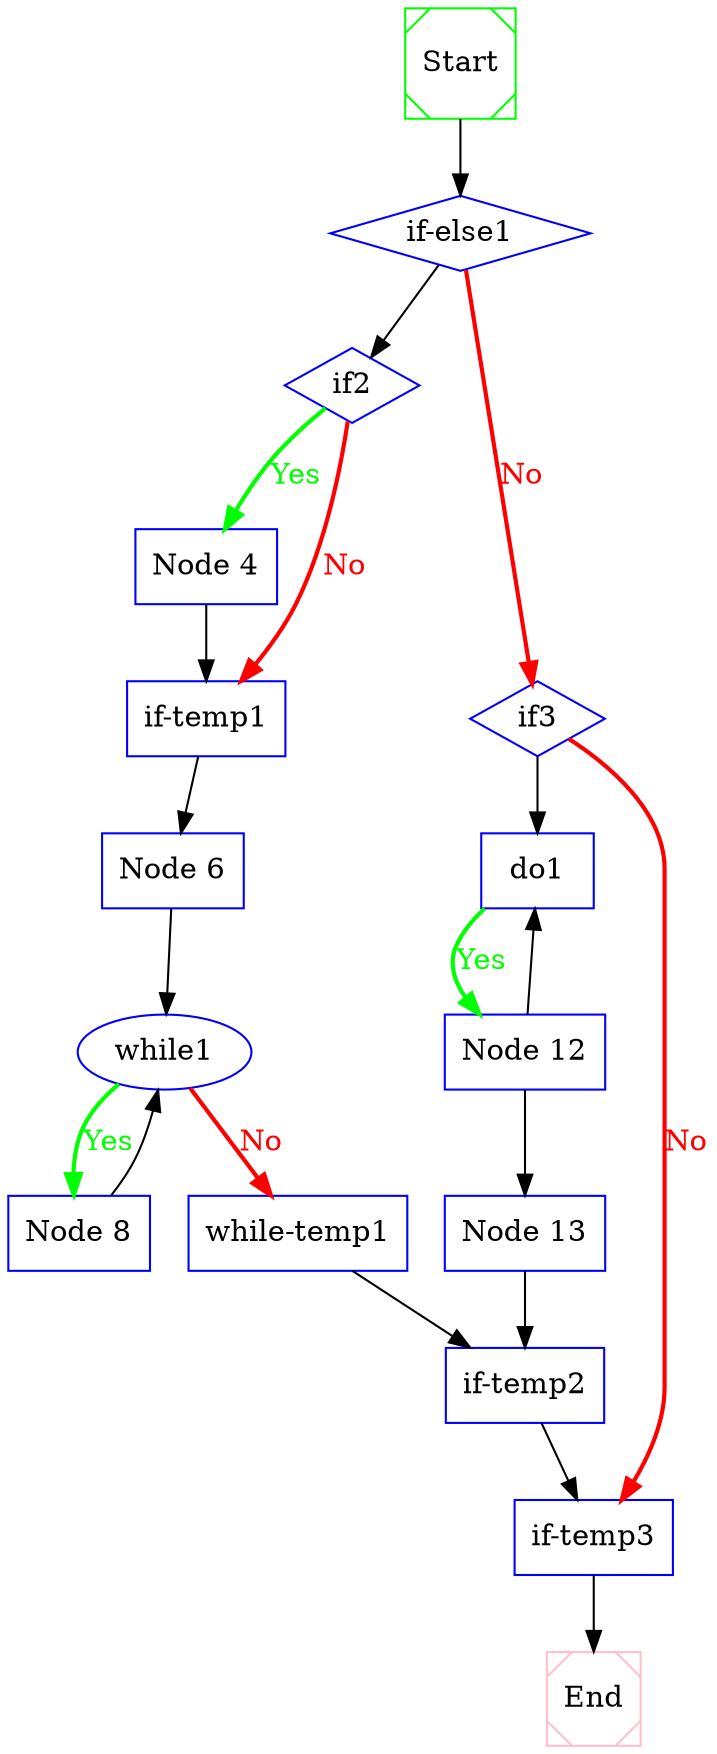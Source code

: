 digraph CFG {
 1  [shape = Msquare, color = green, label = "Start", ]
 2  [shape = diamond, color = blue, label = "if-else1", ]
 3  [shape = diamond, color = blue, label = "if2", ]
 4  [shape = box, color = blue, label = "Node 4", ]
 5  [shape = box, color = blue, label = "if-temp1", ]
 6  [shape = box, color = blue, label = "Node 6", ]
 7  [shape = ellipse, color = blue, label = "while1", ]
 8  [shape = box, color = blue, label = "Node 8", ]
 9  [shape = box, color = blue, label = "while-temp1", ]
 10  [shape = diamond, color = blue, label = "if3", ]
 11  [shape = box, color = blue, label = "do1", ]
 12  [shape = box, color = blue, label = "Node 12", ]
 13  [shape = box, color = blue, label = "Node 13", ]
 14  [shape = box, color = blue, label = "if-temp2", ]
 15  [shape = box, color = blue, label = "if-temp3", ]
 16  [shape = Msquare, color = pink, label = "End", ]
 1  ->  2  [style = solid, label="", fillcolor = black, color = black, fontcolor = black]

 2  ->  10  [style = bold, label="No", fillcolor = red, color = red, fontcolor = red]
 2  ->  3  [style = solid, label="", fillcolor = black, color = black, fontcolor = black]

 3  ->  5  [style = bold, label="No", fillcolor = red, color = red, fontcolor = red]
 3  ->  4  [style = bold, label="Yes", fillcolor = green, color = green, fontcolor = green]

 4  ->  5  [style = solid, label="", fillcolor = black, color = black, fontcolor = black]

 5  ->  6  [style = solid, label="", fillcolor = black, color = black, fontcolor = black]

 6  ->  7  [style = solid, label="", fillcolor = black, color = black, fontcolor = black]

 7  ->  9  [style = bold, label="No", fillcolor = red, color = red, fontcolor = red]
 7  ->  8  [style = bold, label="Yes", fillcolor = green, color = green, fontcolor = green]

 8  ->  7  [style = solid, label="", fillcolor = black, color = black, fontcolor = black]

 9  ->  14  [style = solid, label="", fillcolor = black, color = black, fontcolor = black]

 10  ->  15  [style = bold, label="No", fillcolor = red, color = red, fontcolor = red]
 10  ->  11  [style = solid, label="", fillcolor = black, color = black, fontcolor = black]

 11  ->  12  [style = bold, label="Yes", fillcolor = green, color = green, fontcolor = green]

 12  ->  11  [style = solid, label="", fillcolor = black, color = black, fontcolor = black]
 12  ->  13  [style = solid, label="", fillcolor = black, color = black, fontcolor = black]

 13  ->  14  [style = solid, label="", fillcolor = black, color = black, fontcolor = black]

 14  ->  15  [style = solid, label="", fillcolor = black, color = black, fontcolor = black]

 15  ->  16  [style = solid, label="", fillcolor = black, color = black, fontcolor = black]


}